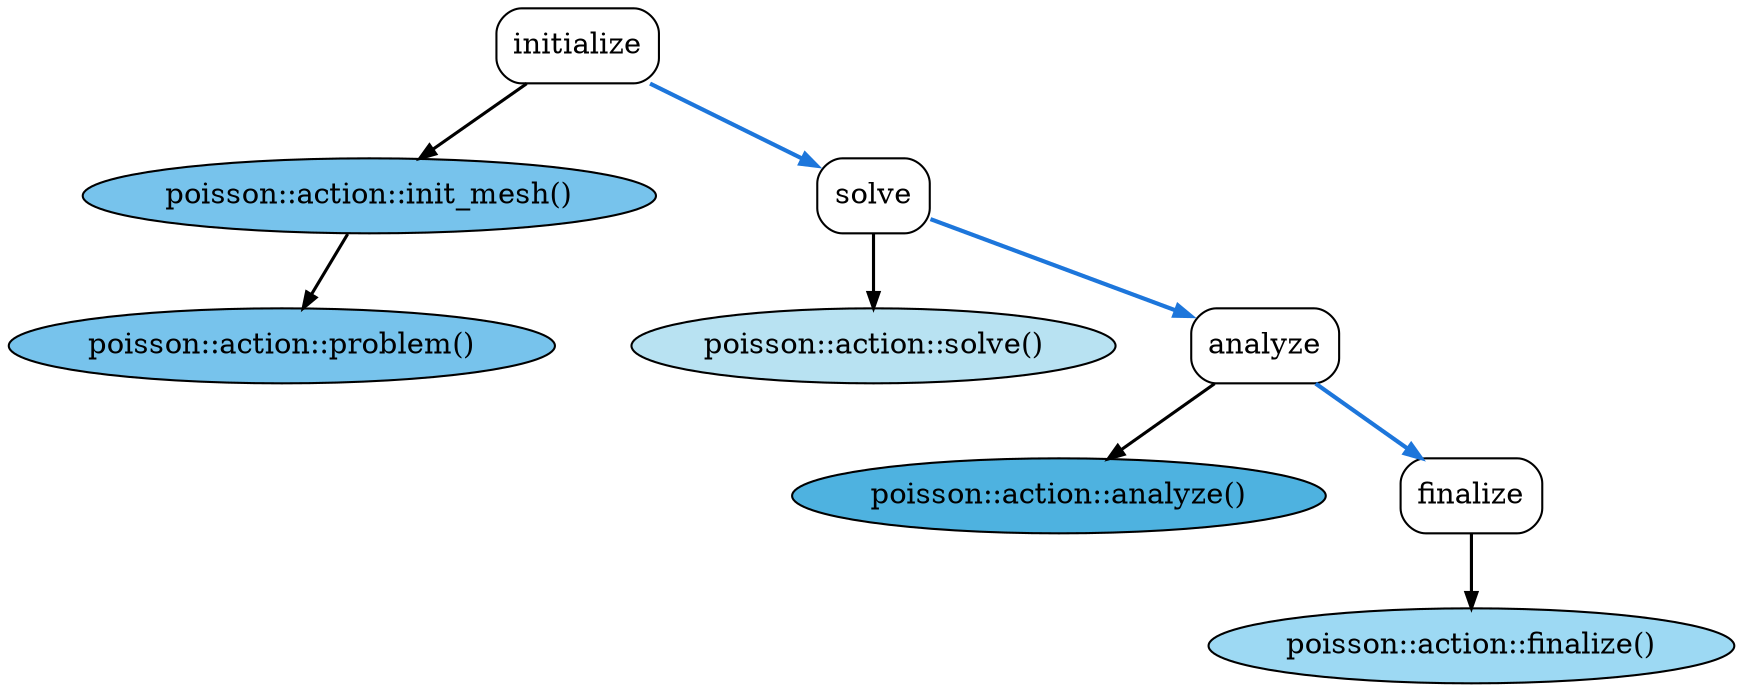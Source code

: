 digraph "graph" {
	graph [nodesep=.5];
	node [color=black,
		fillcolor=lightgrey,
		fontcolor=black,
		shape=ellipse
	];
	edge [arrowhead=normal,
		arrowsize=0.75,
		arrowtail=normal,
		color=black,
		dir=forward,
		fillcolor=black,
		fontcolor=black,
		headport=c,
		tailport=c
	];
	initialize	[label=initialize,
		shape=box,
		style=rounded];
	"0x9e56c0"	[fillcolor="#77c3ec",
		label="poisson::action::init_mesh()",
		style=filled];
	initialize:c -> "0x9e56c0":c	[penwidth=1.5];
	solve	[label=solve,
		shape=box,
		style=rounded];
	initialize:c -> solve:c	[color="#1d76db",
		fillcolor="#1d76db",
		style=bold];
	"0x9e5760"	[fillcolor="#77c3ec",
		label="poisson::action::problem()",
		style=filled];
	"0x9e56c0":c -> "0x9e5760":c	[penwidth=1.5];
	"0x9e57c0"	[fillcolor="#b8e2f2",
		label="poisson::action::solve()",
		style=filled];
	solve:c -> "0x9e57c0":c	[penwidth=1.5];
	analyze	[label=analyze,
		shape=box,
		style=rounded];
	solve:c -> analyze:c	[color="#1d76db",
		fillcolor="#1d76db",
		style=bold];
	"0x9e5600"	[fillcolor="#4eb2e0",
		label="poisson::action::analyze()",
		style=filled];
	analyze:c -> "0x9e5600":c	[penwidth=1.5];
	finalize	[label=finalize,
		shape=box,
		style=rounded];
	analyze:c -> finalize:c	[color="#1d76db",
		fillcolor="#1d76db",
		style=bold];
	"0x9e5660"	[fillcolor="#9dd9f3",
		label="poisson::action::finalize()",
		style=filled];
	finalize:c -> "0x9e5660":c	[penwidth=1.5];
}
